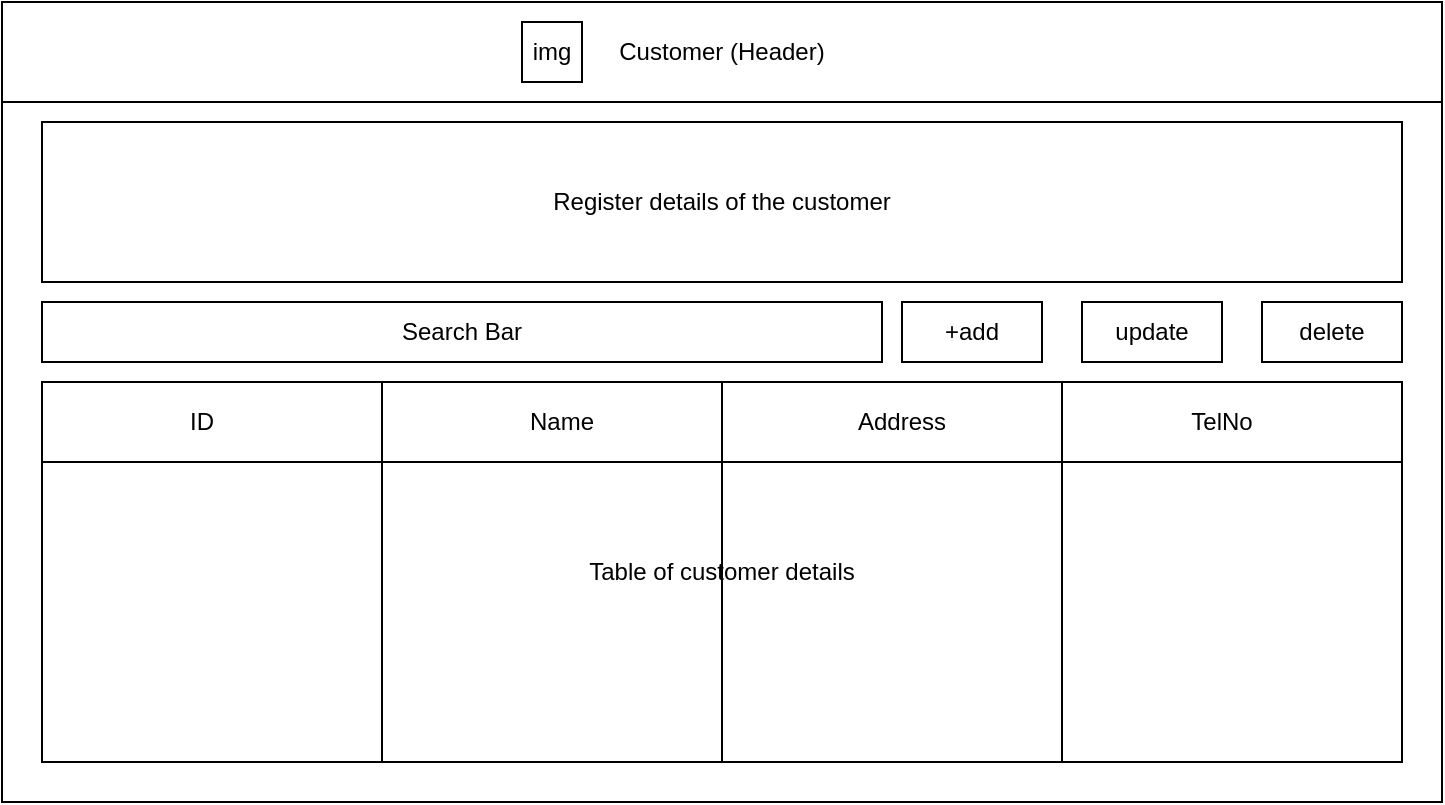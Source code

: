<mxfile version="13.9.9" type="device"><diagram id="r_P0IALWDlkgo-t-p-3t" name="Page-1"><mxGraphModel dx="1652" dy="2094" grid="1" gridSize="10" guides="1" tooltips="1" connect="1" arrows="1" fold="1" page="0" pageScale="1" pageWidth="1654" pageHeight="2336" math="0" shadow="0"><root><mxCell id="0"/><mxCell id="1" parent="0"/><mxCell id="6gFb9-DUhXruCpSFP6Bz-2" value="" style="rounded=0;whiteSpace=wrap;html=1;" vertex="1" parent="1"><mxGeometry x="-760" y="-1320" width="720" height="400" as="geometry"/></mxCell><mxCell id="6gFb9-DUhXruCpSFP6Bz-3" value="Customer (Header)" style="rounded=0;whiteSpace=wrap;html=1;" vertex="1" parent="1"><mxGeometry x="-760" y="-1320" width="720" height="50" as="geometry"/></mxCell><mxCell id="6gFb9-DUhXruCpSFP6Bz-4" value="img" style="whiteSpace=wrap;html=1;aspect=fixed;" vertex="1" parent="1"><mxGeometry x="-500" y="-1310" width="30" height="30" as="geometry"/></mxCell><mxCell id="6gFb9-DUhXruCpSFP6Bz-5" value="Table of customer details" style="rounded=0;whiteSpace=wrap;html=1;" vertex="1" parent="1"><mxGeometry x="-740" y="-1130" width="680" height="190" as="geometry"/></mxCell><mxCell id="6gFb9-DUhXruCpSFP6Bz-6" value="Register details of the customer" style="rounded=0;whiteSpace=wrap;html=1;" vertex="1" parent="1"><mxGeometry x="-740" y="-1260" width="680" height="80" as="geometry"/></mxCell><mxCell id="6gFb9-DUhXruCpSFP6Bz-7" value="Search Bar" style="rounded=0;whiteSpace=wrap;html=1;" vertex="1" parent="1"><mxGeometry x="-740" y="-1170" width="420" height="30" as="geometry"/></mxCell><mxCell id="6gFb9-DUhXruCpSFP6Bz-9" value="+add" style="rounded=0;whiteSpace=wrap;html=1;" vertex="1" parent="1"><mxGeometry x="-310" y="-1170" width="70" height="30" as="geometry"/></mxCell><mxCell id="6gFb9-DUhXruCpSFP6Bz-11" value="update" style="rounded=0;whiteSpace=wrap;html=1;" vertex="1" parent="1"><mxGeometry x="-220" y="-1170" width="70" height="30" as="geometry"/></mxCell><mxCell id="6gFb9-DUhXruCpSFP6Bz-12" value="delete" style="rounded=0;whiteSpace=wrap;html=1;" vertex="1" parent="1"><mxGeometry x="-130" y="-1170" width="70" height="30" as="geometry"/></mxCell><mxCell id="6gFb9-DUhXruCpSFP6Bz-13" value="" style="rounded=0;whiteSpace=wrap;html=1;" vertex="1" parent="1"><mxGeometry x="-740" y="-1130" width="680" height="40" as="geometry"/></mxCell><mxCell id="6gFb9-DUhXruCpSFP6Bz-14" value="" style="endArrow=none;html=1;exitX=0.25;exitY=1;exitDx=0;exitDy=0;entryX=0.25;entryY=0;entryDx=0;entryDy=0;" edge="1" parent="1" source="6gFb9-DUhXruCpSFP6Bz-5" target="6gFb9-DUhXruCpSFP6Bz-13"><mxGeometry width="50" height="50" relative="1" as="geometry"><mxPoint x="-440" y="-1120" as="sourcePoint"/><mxPoint x="-390" y="-1170" as="targetPoint"/></mxGeometry></mxCell><mxCell id="6gFb9-DUhXruCpSFP6Bz-15" value="" style="endArrow=none;html=1;exitX=0.5;exitY=1;exitDx=0;exitDy=0;entryX=0.5;entryY=0;entryDx=0;entryDy=0;" edge="1" parent="1" source="6gFb9-DUhXruCpSFP6Bz-5" target="6gFb9-DUhXruCpSFP6Bz-13"><mxGeometry width="50" height="50" relative="1" as="geometry"><mxPoint x="-440" y="-1120" as="sourcePoint"/><mxPoint x="-390" y="-1170" as="targetPoint"/></mxGeometry></mxCell><mxCell id="6gFb9-DUhXruCpSFP6Bz-16" value="" style="endArrow=none;html=1;exitX=0.75;exitY=1;exitDx=0;exitDy=0;entryX=0.75;entryY=0;entryDx=0;entryDy=0;" edge="1" parent="1" source="6gFb9-DUhXruCpSFP6Bz-5" target="6gFb9-DUhXruCpSFP6Bz-13"><mxGeometry width="50" height="50" relative="1" as="geometry"><mxPoint x="-440" y="-1120" as="sourcePoint"/><mxPoint x="-390" y="-1170" as="targetPoint"/></mxGeometry></mxCell><mxCell id="6gFb9-DUhXruCpSFP6Bz-17" value="ID" style="text;html=1;strokeColor=none;fillColor=none;align=center;verticalAlign=middle;whiteSpace=wrap;rounded=0;" vertex="1" parent="1"><mxGeometry x="-680" y="-1120" width="40" height="20" as="geometry"/></mxCell><mxCell id="6gFb9-DUhXruCpSFP6Bz-18" value="Name" style="text;html=1;strokeColor=none;fillColor=none;align=center;verticalAlign=middle;whiteSpace=wrap;rounded=0;" vertex="1" parent="1"><mxGeometry x="-500" y="-1120" width="40" height="20" as="geometry"/></mxCell><mxCell id="6gFb9-DUhXruCpSFP6Bz-19" value="Address" style="text;html=1;strokeColor=none;fillColor=none;align=center;verticalAlign=middle;whiteSpace=wrap;rounded=0;" vertex="1" parent="1"><mxGeometry x="-330" y="-1120" width="40" height="20" as="geometry"/></mxCell><mxCell id="6gFb9-DUhXruCpSFP6Bz-20" value="TelNo" style="text;html=1;strokeColor=none;fillColor=none;align=center;verticalAlign=middle;whiteSpace=wrap;rounded=0;" vertex="1" parent="1"><mxGeometry x="-170" y="-1120" width="40" height="20" as="geometry"/></mxCell></root></mxGraphModel></diagram></mxfile>